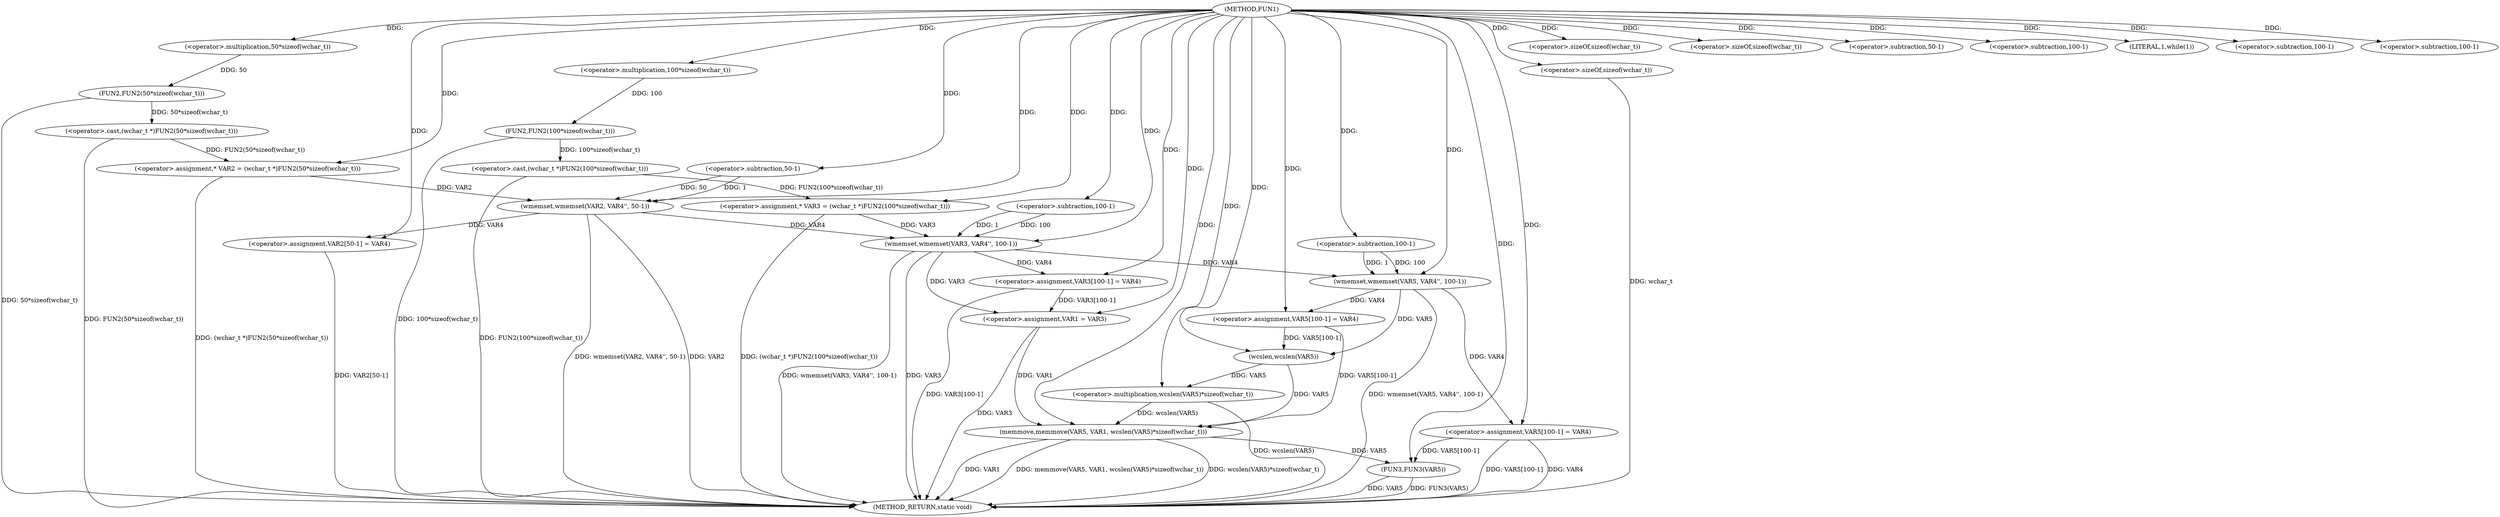 digraph FUN1 {  
"1000100" [label = "(METHOD,FUN1)" ]
"1000188" [label = "(METHOD_RETURN,static void)" ]
"1000104" [label = "(<operator>.assignment,* VAR2 = (wchar_t *)FUN2(50*sizeof(wchar_t)))" ]
"1000106" [label = "(<operator>.cast,(wchar_t *)FUN2(50*sizeof(wchar_t)))" ]
"1000108" [label = "(FUN2,FUN2(50*sizeof(wchar_t)))" ]
"1000109" [label = "(<operator>.multiplication,50*sizeof(wchar_t))" ]
"1000111" [label = "(<operator>.sizeOf,sizeof(wchar_t))" ]
"1000114" [label = "(<operator>.assignment,* VAR3 = (wchar_t *)FUN2(100*sizeof(wchar_t)))" ]
"1000116" [label = "(<operator>.cast,(wchar_t *)FUN2(100*sizeof(wchar_t)))" ]
"1000118" [label = "(FUN2,FUN2(100*sizeof(wchar_t)))" ]
"1000119" [label = "(<operator>.multiplication,100*sizeof(wchar_t))" ]
"1000121" [label = "(<operator>.sizeOf,sizeof(wchar_t))" ]
"1000123" [label = "(wmemset,wmemset(VAR2, VAR4'', 50-1))" ]
"1000126" [label = "(<operator>.subtraction,50-1)" ]
"1000129" [label = "(<operator>.assignment,VAR2[50-1] = VAR4)" ]
"1000132" [label = "(<operator>.subtraction,50-1)" ]
"1000136" [label = "(wmemset,wmemset(VAR3, VAR4'', 100-1))" ]
"1000139" [label = "(<operator>.subtraction,100-1)" ]
"1000142" [label = "(<operator>.assignment,VAR3[100-1] = VAR4)" ]
"1000145" [label = "(<operator>.subtraction,100-1)" ]
"1000150" [label = "(LITERAL,1,while(1))" ]
"1000152" [label = "(<operator>.assignment,VAR1 = VAR3)" ]
"1000158" [label = "(wmemset,wmemset(VAR5, VAR4'', 100-1))" ]
"1000161" [label = "(<operator>.subtraction,100-1)" ]
"1000164" [label = "(<operator>.assignment,VAR5[100-1] = VAR4)" ]
"1000167" [label = "(<operator>.subtraction,100-1)" ]
"1000171" [label = "(memmove,memmove(VAR5, VAR1, wcslen(VAR5)*sizeof(wchar_t)))" ]
"1000174" [label = "(<operator>.multiplication,wcslen(VAR5)*sizeof(wchar_t))" ]
"1000175" [label = "(wcslen,wcslen(VAR5))" ]
"1000177" [label = "(<operator>.sizeOf,sizeof(wchar_t))" ]
"1000179" [label = "(<operator>.assignment,VAR5[100-1] = VAR4)" ]
"1000182" [label = "(<operator>.subtraction,100-1)" ]
"1000186" [label = "(FUN3,FUN3(VAR5))" ]
  "1000106" -> "1000188"  [ label = "DDG: FUN2(50*sizeof(wchar_t))"] 
  "1000179" -> "1000188"  [ label = "DDG: VAR4"] 
  "1000179" -> "1000188"  [ label = "DDG: VAR5[100-1]"] 
  "1000116" -> "1000188"  [ label = "DDG: FUN2(100*sizeof(wchar_t))"] 
  "1000152" -> "1000188"  [ label = "DDG: VAR3"] 
  "1000171" -> "1000188"  [ label = "DDG: VAR1"] 
  "1000118" -> "1000188"  [ label = "DDG: 100*sizeof(wchar_t)"] 
  "1000114" -> "1000188"  [ label = "DDG: (wchar_t *)FUN2(100*sizeof(wchar_t))"] 
  "1000123" -> "1000188"  [ label = "DDG: VAR2"] 
  "1000177" -> "1000188"  [ label = "DDG: wchar_t"] 
  "1000129" -> "1000188"  [ label = "DDG: VAR2[50-1]"] 
  "1000186" -> "1000188"  [ label = "DDG: FUN3(VAR5)"] 
  "1000186" -> "1000188"  [ label = "DDG: VAR5"] 
  "1000123" -> "1000188"  [ label = "DDG: wmemset(VAR2, VAR4'', 50-1)"] 
  "1000158" -> "1000188"  [ label = "DDG: wmemset(VAR5, VAR4'', 100-1)"] 
  "1000142" -> "1000188"  [ label = "DDG: VAR3[100-1]"] 
  "1000136" -> "1000188"  [ label = "DDG: wmemset(VAR3, VAR4'', 100-1)"] 
  "1000171" -> "1000188"  [ label = "DDG: memmove(VAR5, VAR1, wcslen(VAR5)*sizeof(wchar_t))"] 
  "1000171" -> "1000188"  [ label = "DDG: wcslen(VAR5)*sizeof(wchar_t)"] 
  "1000136" -> "1000188"  [ label = "DDG: VAR3"] 
  "1000104" -> "1000188"  [ label = "DDG: (wchar_t *)FUN2(50*sizeof(wchar_t))"] 
  "1000174" -> "1000188"  [ label = "DDG: wcslen(VAR5)"] 
  "1000108" -> "1000188"  [ label = "DDG: 50*sizeof(wchar_t)"] 
  "1000106" -> "1000104"  [ label = "DDG: FUN2(50*sizeof(wchar_t))"] 
  "1000100" -> "1000104"  [ label = "DDG: "] 
  "1000108" -> "1000106"  [ label = "DDG: 50*sizeof(wchar_t)"] 
  "1000109" -> "1000108"  [ label = "DDG: 50"] 
  "1000100" -> "1000109"  [ label = "DDG: "] 
  "1000100" -> "1000111"  [ label = "DDG: "] 
  "1000116" -> "1000114"  [ label = "DDG: FUN2(100*sizeof(wchar_t))"] 
  "1000100" -> "1000114"  [ label = "DDG: "] 
  "1000118" -> "1000116"  [ label = "DDG: 100*sizeof(wchar_t)"] 
  "1000119" -> "1000118"  [ label = "DDG: 100"] 
  "1000100" -> "1000119"  [ label = "DDG: "] 
  "1000100" -> "1000121"  [ label = "DDG: "] 
  "1000104" -> "1000123"  [ label = "DDG: VAR2"] 
  "1000100" -> "1000123"  [ label = "DDG: "] 
  "1000126" -> "1000123"  [ label = "DDG: 50"] 
  "1000126" -> "1000123"  [ label = "DDG: 1"] 
  "1000100" -> "1000126"  [ label = "DDG: "] 
  "1000123" -> "1000129"  [ label = "DDG: VAR4"] 
  "1000100" -> "1000129"  [ label = "DDG: "] 
  "1000100" -> "1000132"  [ label = "DDG: "] 
  "1000114" -> "1000136"  [ label = "DDG: VAR3"] 
  "1000100" -> "1000136"  [ label = "DDG: "] 
  "1000123" -> "1000136"  [ label = "DDG: VAR4"] 
  "1000139" -> "1000136"  [ label = "DDG: 100"] 
  "1000139" -> "1000136"  [ label = "DDG: 1"] 
  "1000100" -> "1000139"  [ label = "DDG: "] 
  "1000136" -> "1000142"  [ label = "DDG: VAR4"] 
  "1000100" -> "1000142"  [ label = "DDG: "] 
  "1000100" -> "1000145"  [ label = "DDG: "] 
  "1000100" -> "1000150"  [ label = "DDG: "] 
  "1000142" -> "1000152"  [ label = "DDG: VAR3[100-1]"] 
  "1000136" -> "1000152"  [ label = "DDG: VAR3"] 
  "1000100" -> "1000152"  [ label = "DDG: "] 
  "1000100" -> "1000158"  [ label = "DDG: "] 
  "1000136" -> "1000158"  [ label = "DDG: VAR4"] 
  "1000161" -> "1000158"  [ label = "DDG: 100"] 
  "1000161" -> "1000158"  [ label = "DDG: 1"] 
  "1000100" -> "1000161"  [ label = "DDG: "] 
  "1000158" -> "1000164"  [ label = "DDG: VAR4"] 
  "1000100" -> "1000164"  [ label = "DDG: "] 
  "1000100" -> "1000167"  [ label = "DDG: "] 
  "1000175" -> "1000171"  [ label = "DDG: VAR5"] 
  "1000164" -> "1000171"  [ label = "DDG: VAR5[100-1]"] 
  "1000100" -> "1000171"  [ label = "DDG: "] 
  "1000152" -> "1000171"  [ label = "DDG: VAR1"] 
  "1000174" -> "1000171"  [ label = "DDG: wcslen(VAR5)"] 
  "1000175" -> "1000174"  [ label = "DDG: VAR5"] 
  "1000158" -> "1000175"  [ label = "DDG: VAR5"] 
  "1000164" -> "1000175"  [ label = "DDG: VAR5[100-1]"] 
  "1000100" -> "1000175"  [ label = "DDG: "] 
  "1000100" -> "1000174"  [ label = "DDG: "] 
  "1000100" -> "1000177"  [ label = "DDG: "] 
  "1000100" -> "1000179"  [ label = "DDG: "] 
  "1000158" -> "1000179"  [ label = "DDG: VAR4"] 
  "1000100" -> "1000182"  [ label = "DDG: "] 
  "1000171" -> "1000186"  [ label = "DDG: VAR5"] 
  "1000179" -> "1000186"  [ label = "DDG: VAR5[100-1]"] 
  "1000100" -> "1000186"  [ label = "DDG: "] 
}
